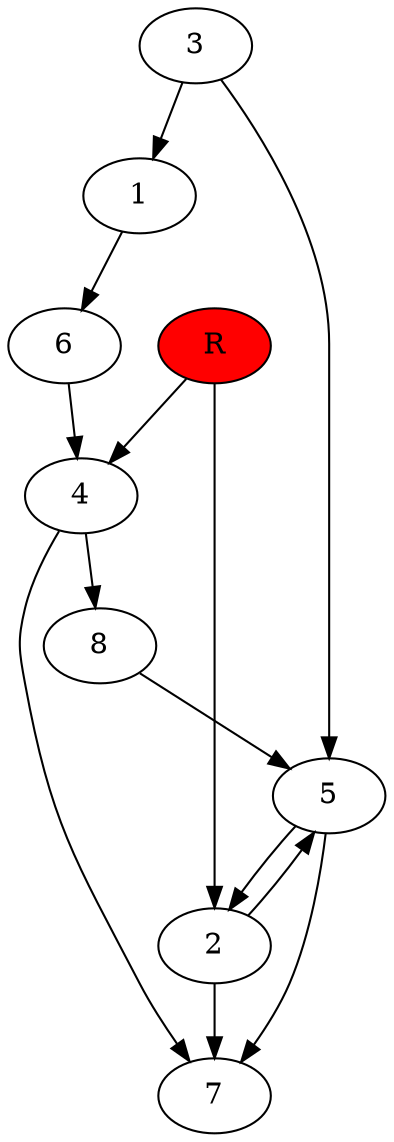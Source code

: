 digraph prb31383 {
	1
	2
	3
	4
	5
	6
	7
	8
	R [fillcolor="#ff0000" style=filled]
	1 -> 6
	2 -> 5
	2 -> 7
	3 -> 1
	3 -> 5
	4 -> 7
	4 -> 8
	5 -> 2
	5 -> 7
	6 -> 4
	8 -> 5
	R -> 2
	R -> 4
}
